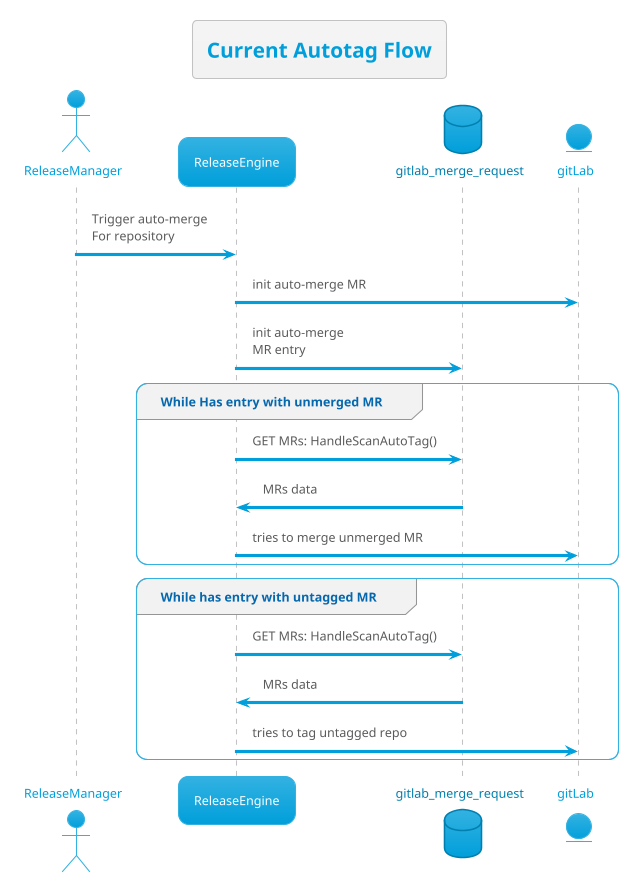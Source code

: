 @startuml
!theme bluegray
skinparam FooterFontColor black
skinparam DatabaseFontColor #007faf

actor ReleaseManager as RM
participant ReleaseEngine as RE
' database deployment_ack_config_tab as ackDB
' database gitlab_project_tab as gitDB
' participant DeploymentDashboard as DD
' database deployment_request_tab as deplßoymentDB
database gitlab_merge_request as MRDB
entity gitLab as git

title Current Autotag Flow

RM -> RE : Trigger auto-merge\nFor repository
RE -> git : init auto-merge MR
RE -> MRDB : init auto-merge\nMR entry

group While Has entry with unmerged MR
    RE -> MRDB : GET MRs: HandleScanAutoTag()
    MRDB -> RE : MRs data
    RE -> git : tries to merge unmerged MR 
end group

group While has entry with untagged MR
    RE -> MRDB : GET MRs: HandleScanAutoTag()
    MRDB -> RE : MRs data
    RE -> git : tries to tag untagged repo
end group

@enduml